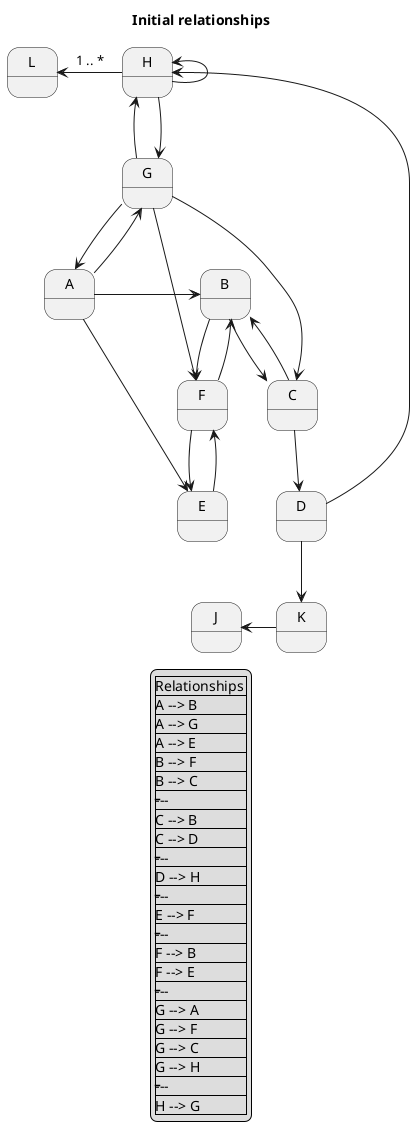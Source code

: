 @startuml

	title Initial relationships

	state A
	state B
	state C
	state D
	state E
	state F
	state G
	state H
	state J
	state K
	state L

	A -right-> B
	A -down-> G
	A -down-> E

	B -right-> F
	B -down-> C
	
	C --> B
	C -down-> D
	
	D -down-> H
	D -down-> K

	K -left-> J

	E --> F


	F --> B
	F --> E

	G --> A
	G --> F
	G -right-> C
	G -left-> H

	H --> G
	H -up-> H

	H -left-> L : 1 .. *

 legend
 |Relationships |
|A --> B|
|A --> G|
|A --> E|
|B --> F|
|B --> C|
|-------|
|C --> B|
|C --> D|
|-------|
|D --> H|
|-------|
|E --> F|
|-------|
|F --> B|
|F --> E|
|-------|
|G --> A|
|G --> F|
|G --> C|
|G --> H|
|-------|
|H --> G|
 endlegend	
@enduml
